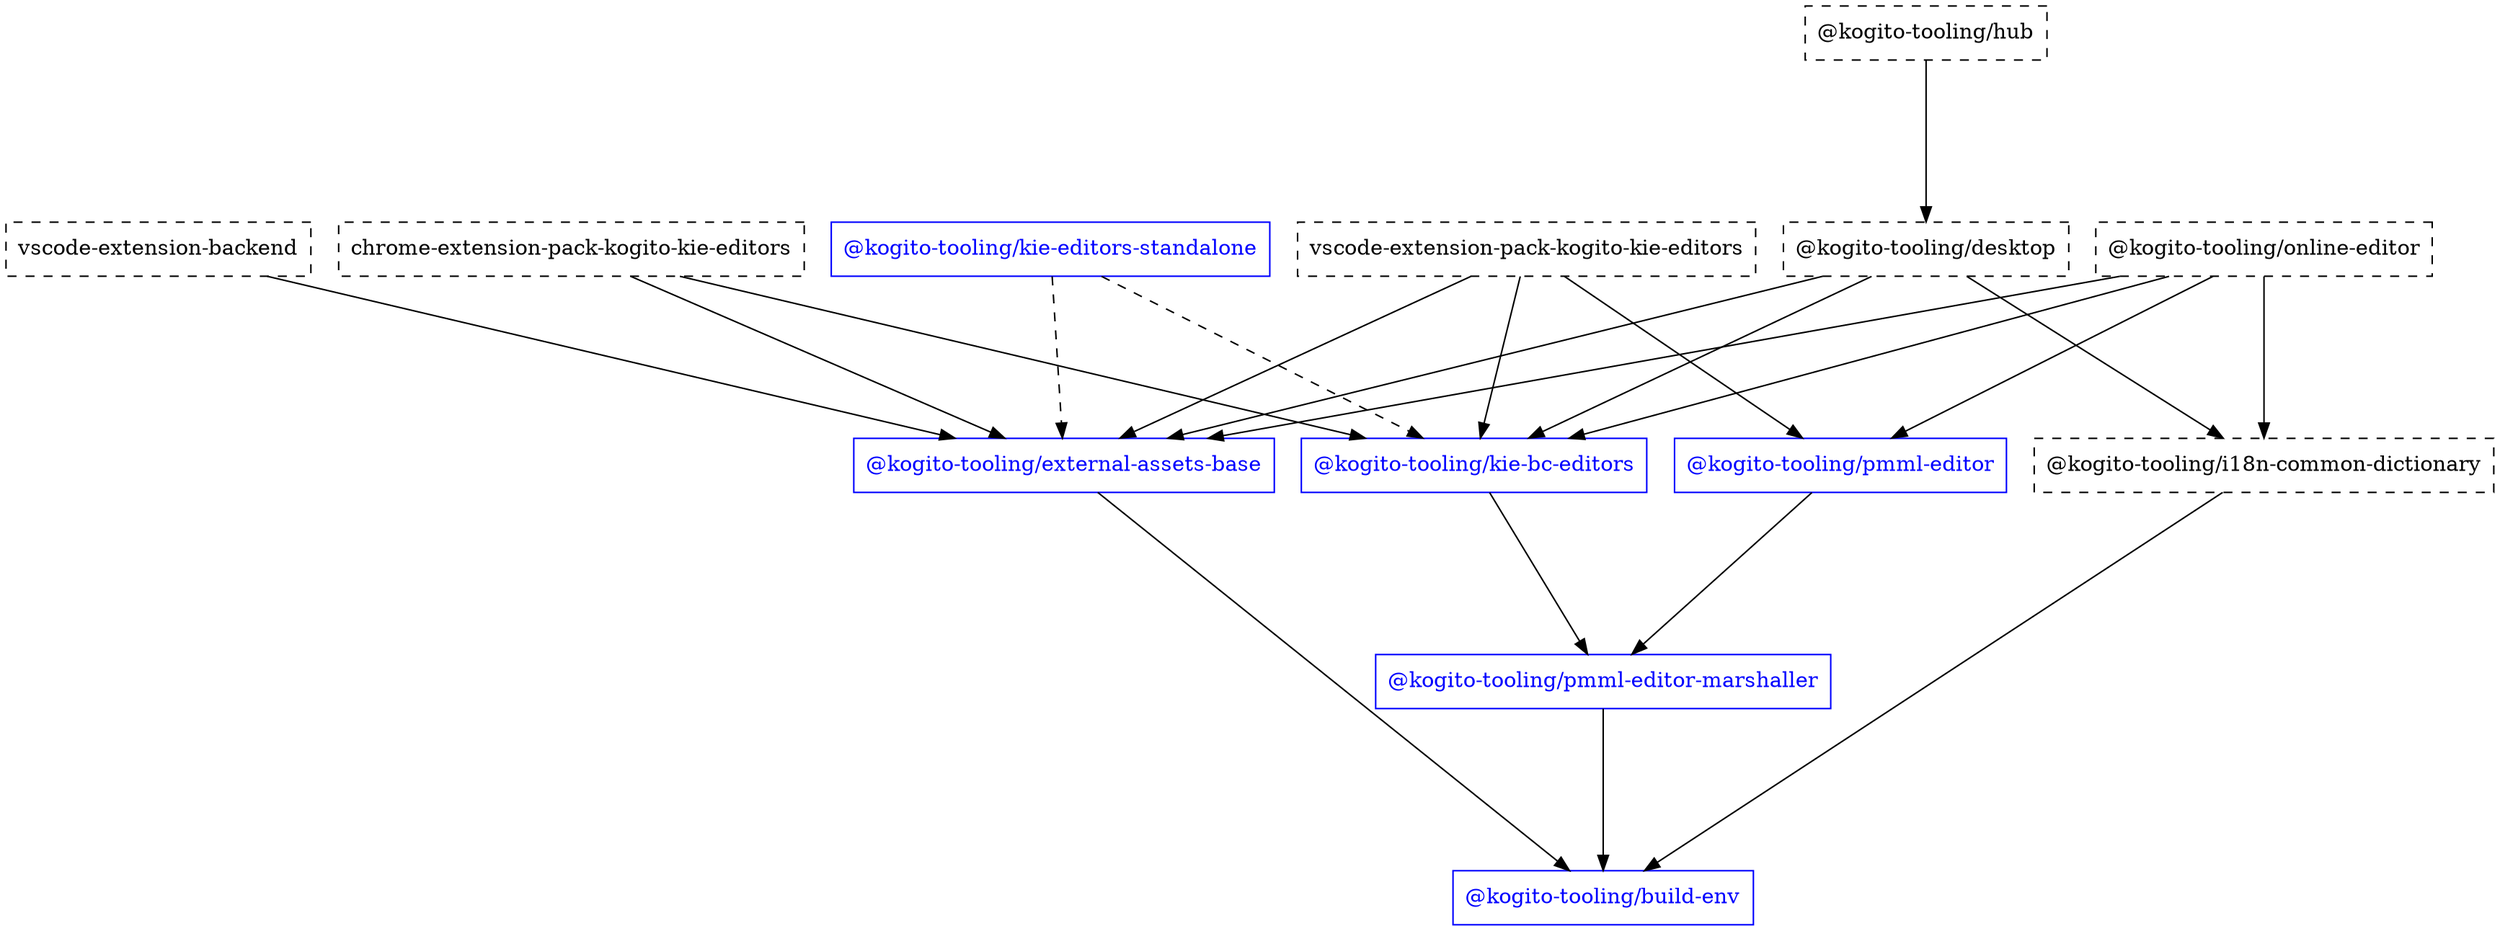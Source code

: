 digraph G {
  graph [ ranksep =1.5, splines = "line" ];
  node [ shape =box ];
  "@kogito-tooling/build-env" [ color = "blue", fontcolor = "blue" ];
  "chrome-extension-pack-kogito-kie-editors" [ style = "dashed" ];
  "@kogito-tooling/external-assets-base" [ color = "blue", fontcolor = "blue" ];
  "@kogito-tooling/kie-bc-editors" [ color = "blue", fontcolor = "blue" ];
  "@kogito-tooling/desktop" [ style = "dashed" ];
  "@kogito-tooling/i18n-common-dictionary" [ style = "dashed" ];
  "@kogito-tooling/hub" [ style = "dashed" ];
  "@kogito-tooling/pmml-editor-marshaller" [ color = "blue", fontcolor = "blue" ];
  "@kogito-tooling/kie-editors-standalone" [ color = "blue", fontcolor = "blue" ];
  "@kogito-tooling/online-editor" [ style = "dashed" ];
  "@kogito-tooling/pmml-editor" [ color = "blue", fontcolor = "blue" ];
  "vscode-extension-backend" [ style = "dashed" ];
  "vscode-extension-pack-kogito-kie-editors" [ style = "dashed" ];
  "chrome-extension-pack-kogito-kie-editors" -> "@kogito-tooling/external-assets-base" [ style = "solid" ];
  "chrome-extension-pack-kogito-kie-editors" -> "@kogito-tooling/kie-bc-editors" [ style = "solid" ];
  "@kogito-tooling/desktop" -> "@kogito-tooling/external-assets-base" [ style = "solid" ];
  "@kogito-tooling/desktop" -> "@kogito-tooling/i18n-common-dictionary" [ style = "solid" ];
  "@kogito-tooling/desktop" -> "@kogito-tooling/kie-bc-editors" [ style = "solid" ];
  "@kogito-tooling/external-assets-base" -> "@kogito-tooling/build-env" [ style = "solid" ];
  "@kogito-tooling/hub" -> "@kogito-tooling/desktop" [ style = "solid" ];
  "@kogito-tooling/i18n-common-dictionary" -> "@kogito-tooling/build-env" [ style = "solid" ];
  "@kogito-tooling/kie-bc-editors" -> "@kogito-tooling/pmml-editor-marshaller" [ style = "solid" ];
  "@kogito-tooling/kie-editors-standalone" -> "@kogito-tooling/external-assets-base" [ style = "dashed" ];
  "@kogito-tooling/kie-editors-standalone" -> "@kogito-tooling/kie-bc-editors" [ style = "dashed" ];
  "@kogito-tooling/online-editor" -> "@kogito-tooling/external-assets-base" [ style = "solid" ];
  "@kogito-tooling/online-editor" -> "@kogito-tooling/i18n-common-dictionary" [ style = "solid" ];
  "@kogito-tooling/online-editor" -> "@kogito-tooling/kie-bc-editors" [ style = "solid" ];
  "@kogito-tooling/online-editor" -> "@kogito-tooling/pmml-editor" [ style = "solid" ];
  "@kogito-tooling/pmml-editor" -> "@kogito-tooling/pmml-editor-marshaller" [ style = "solid" ];
  "@kogito-tooling/pmml-editor-marshaller" -> "@kogito-tooling/build-env" [ style = "solid" ];
  "vscode-extension-backend" -> "@kogito-tooling/external-assets-base" [ style = "solid" ];
  "vscode-extension-pack-kogito-kie-editors" -> "@kogito-tooling/external-assets-base" [ style = "solid" ];
  "vscode-extension-pack-kogito-kie-editors" -> "@kogito-tooling/kie-bc-editors" [ style = "solid" ];
  "vscode-extension-pack-kogito-kie-editors" -> "@kogito-tooling/pmml-editor" [ style = "solid" ];
}
